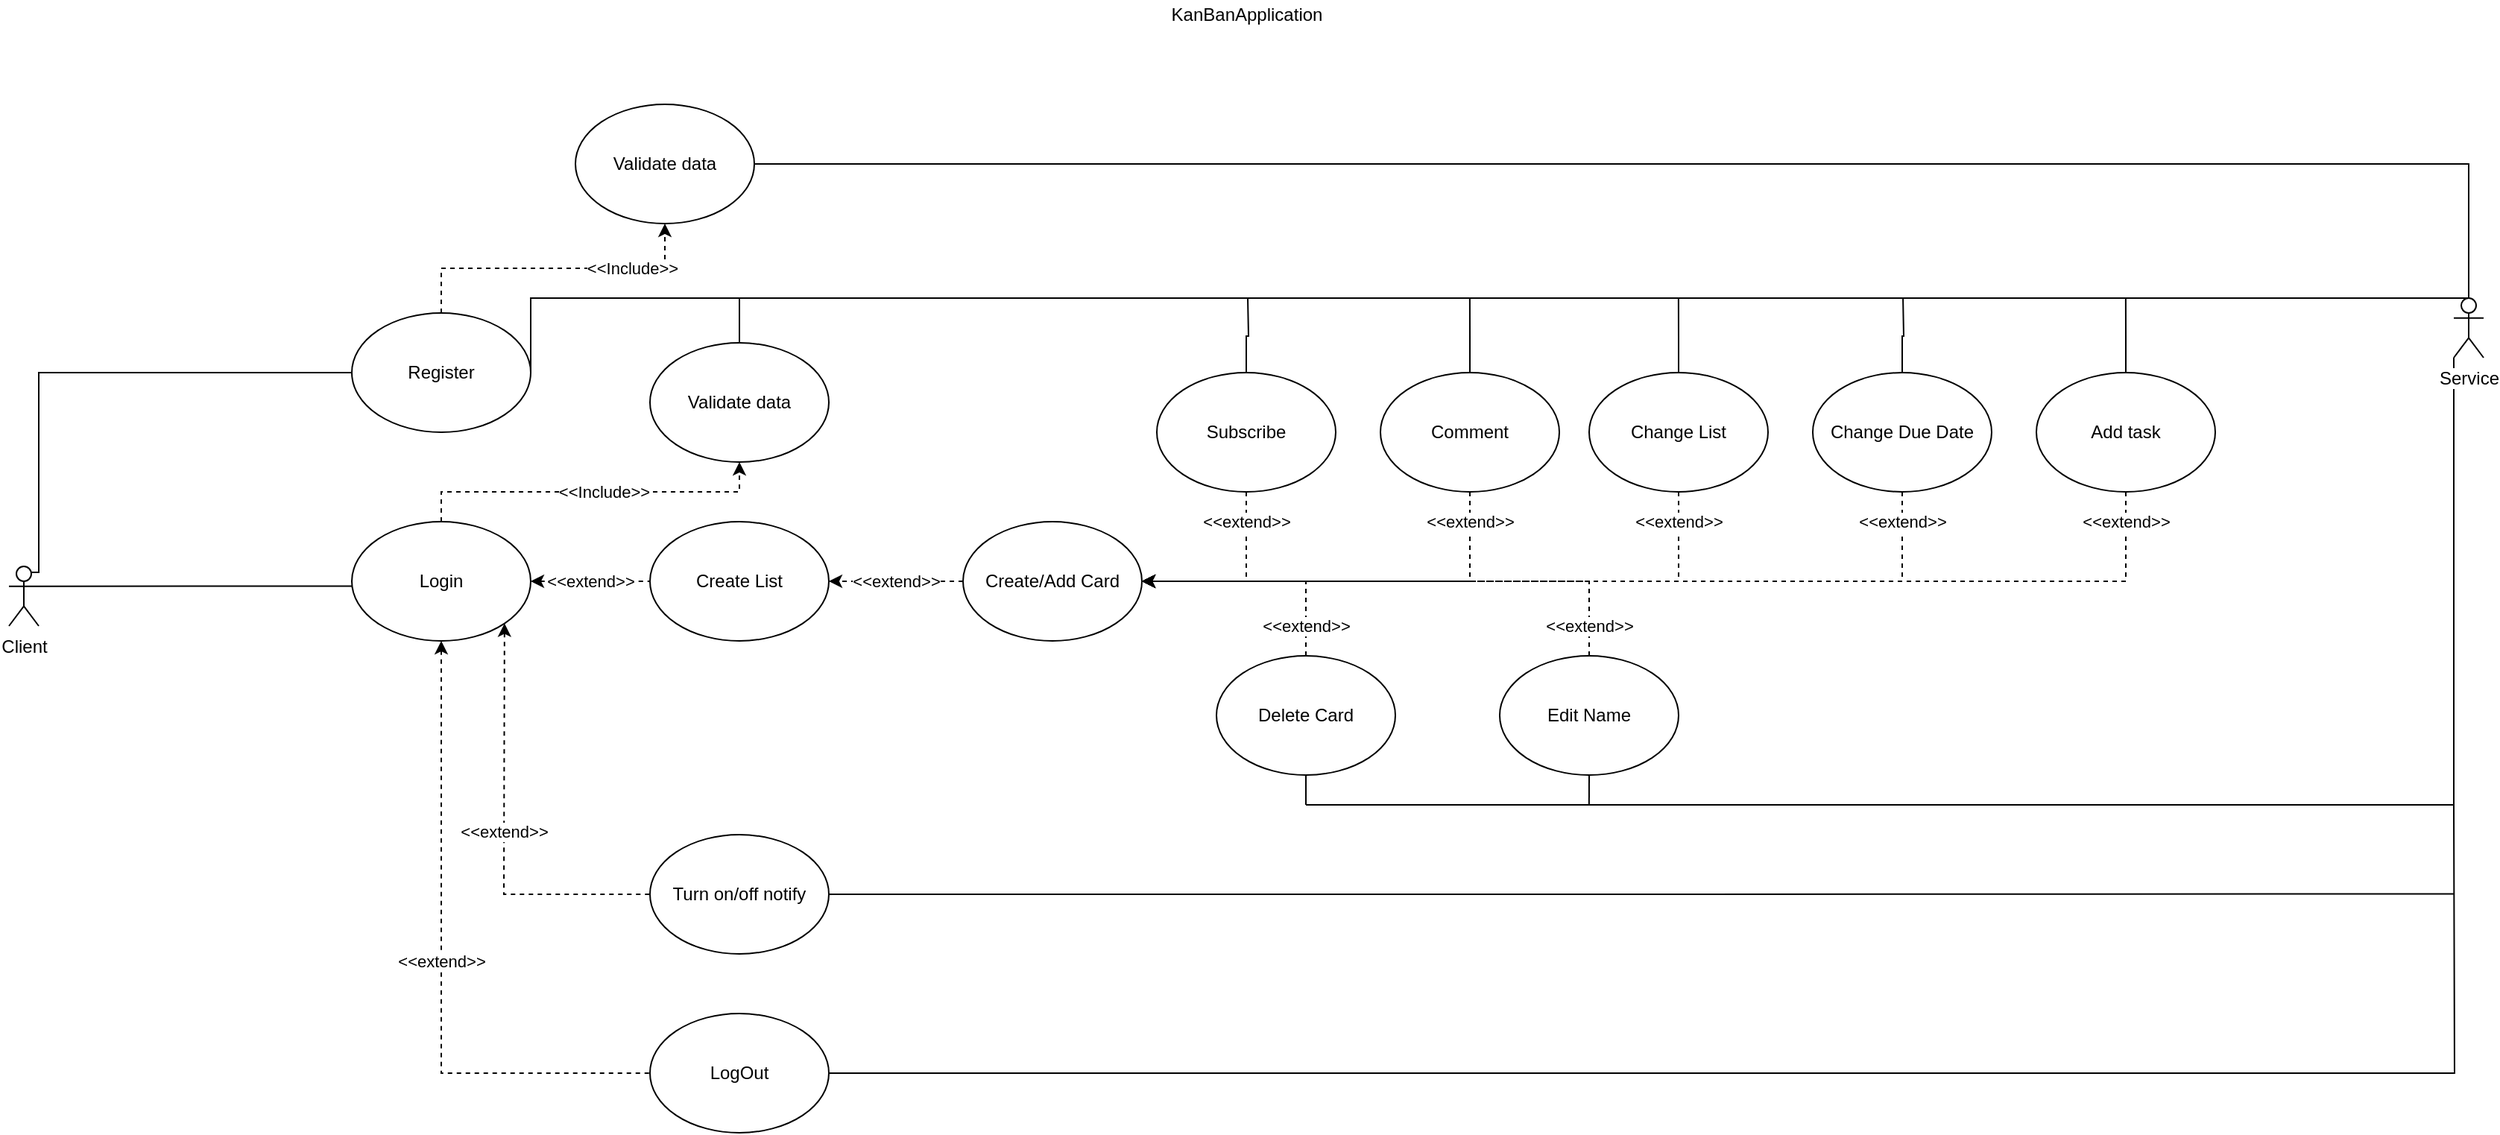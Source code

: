 <mxfile version="13.0.3" type="device"><diagram name="Page-1" id="e7e014a7-5840-1c2e-5031-d8a46d1fe8dd"><mxGraphModel dx="2031" dy="1845" grid="1" gridSize="10" guides="1" tooltips="1" connect="1" arrows="1" fold="1" page="1" pageScale="1" pageWidth="1169" pageHeight="826" background="#ffffff" math="0" shadow="0"><root><mxCell id="0"/><mxCell id="1" parent="0"/><mxCell id="oErtwRGQxo-WZ7SmHKuh-73" style="edgeStyle=orthogonalEdgeStyle;rounded=0;orthogonalLoop=1;jettySize=auto;html=1;exitX=1;exitY=0.333;exitDx=0;exitDy=0;exitPerimeter=0;entryX=0;entryY=0.54;entryDx=0;entryDy=0;entryPerimeter=0;endArrow=none;endFill=0;" parent="1" source="oErtwRGQxo-WZ7SmHKuh-41" target="oErtwRGQxo-WZ7SmHKuh-42" edge="1"><mxGeometry relative="1" as="geometry"/></mxCell><mxCell id="oErtwRGQxo-WZ7SmHKuh-74" value="&amp;lt;&amp;lt;extend&amp;gt;&amp;gt;" style="edgeStyle=orthogonalEdgeStyle;rounded=0;orthogonalLoop=1;jettySize=auto;html=1;exitX=1;exitY=1;exitDx=0;exitDy=0;entryX=0;entryY=0.5;entryDx=0;entryDy=0;dashed=1;startArrow=classic;startFill=1;endArrow=none;endFill=0;" parent="1" source="oErtwRGQxo-WZ7SmHKuh-42" target="oErtwRGQxo-WZ7SmHKuh-45" edge="1"><mxGeometry relative="1" as="geometry"><mxPoint x="250" y="-30" as="sourcePoint"/><Array as="points"><mxPoint x="392" y="-30"/><mxPoint x="392" y="140"/></Array></mxGeometry></mxCell><mxCell id="3Q-egdTTBPhz2BjaL3Pz-9" style="edgeStyle=orthogonalEdgeStyle;rounded=0;orthogonalLoop=1;jettySize=auto;html=1;exitX=0.75;exitY=0.1;exitDx=0;exitDy=0;exitPerimeter=0;entryX=0;entryY=0.5;entryDx=0;entryDy=0;endArrow=none;endFill=0;" edge="1" parent="1" source="oErtwRGQxo-WZ7SmHKuh-41" target="3Q-egdTTBPhz2BjaL3Pz-7"><mxGeometry relative="1" as="geometry"><Array as="points"><mxPoint x="80" y="-76"/><mxPoint x="80" y="-210"/></Array></mxGeometry></mxCell><mxCell id="oErtwRGQxo-WZ7SmHKuh-41" value="Client&lt;br&gt;" style="shape=umlActor;verticalLabelPosition=bottom;labelBackgroundColor=#ffffff;verticalAlign=top;html=1;outlineConnect=0;" parent="1" vertex="1"><mxGeometry x="60" y="-80" width="20" height="40" as="geometry"/></mxCell><mxCell id="oErtwRGQxo-WZ7SmHKuh-71" value="&amp;lt;&amp;lt;extend&amp;gt;&amp;gt;" style="edgeStyle=orthogonalEdgeStyle;rounded=0;orthogonalLoop=1;jettySize=auto;html=1;exitX=1;exitY=0.5;exitDx=0;exitDy=0;entryX=0;entryY=0.5;entryDx=0;entryDy=0;dashed=1;endArrow=none;endFill=0;startArrow=classic;startFill=1;" parent="1" source="oErtwRGQxo-WZ7SmHKuh-42" target="oErtwRGQxo-WZ7SmHKuh-43" edge="1"><mxGeometry relative="1" as="geometry"><Array as="points"><mxPoint x="450" y="-70"/><mxPoint x="450" y="-70"/></Array></mxGeometry></mxCell><mxCell id="oErtwRGQxo-WZ7SmHKuh-42" value="Login" style="ellipse;whiteSpace=wrap;html=1;" parent="1" vertex="1"><mxGeometry x="290" y="-110" width="120" height="80" as="geometry"/></mxCell><mxCell id="oErtwRGQxo-WZ7SmHKuh-60" value="&amp;lt;&amp;lt;extend&amp;gt;&amp;gt;" style="edgeStyle=orthogonalEdgeStyle;rounded=0;orthogonalLoop=1;jettySize=auto;html=1;dashed=1;" parent="1" source="oErtwRGQxo-WZ7SmHKuh-44" target="oErtwRGQxo-WZ7SmHKuh-43" edge="1"><mxGeometry relative="1" as="geometry"/></mxCell><mxCell id="oErtwRGQxo-WZ7SmHKuh-43" value="Create List" style="ellipse;whiteSpace=wrap;html=1;" parent="1" vertex="1"><mxGeometry x="490" y="-110" width="120" height="80" as="geometry"/></mxCell><mxCell id="oErtwRGQxo-WZ7SmHKuh-51" value="&amp;lt;&amp;lt;extend&amp;gt;&amp;gt;" style="edgeStyle=orthogonalEdgeStyle;rounded=0;orthogonalLoop=1;jettySize=auto;html=1;dashed=1;entryX=1;entryY=0.5;entryDx=0;entryDy=0;" parent="1" source="oErtwRGQxo-WZ7SmHKuh-50" target="oErtwRGQxo-WZ7SmHKuh-44" edge="1"><mxGeometry x="-0.857" relative="1" as="geometry"><Array as="points"><mxPoint x="1040" y="-70"/></Array><mxPoint as="offset"/></mxGeometry></mxCell><mxCell id="oErtwRGQxo-WZ7SmHKuh-53" value="&amp;lt;&amp;lt;extend&amp;gt;&amp;gt;" style="edgeStyle=orthogonalEdgeStyle;rounded=0;orthogonalLoop=1;jettySize=auto;html=1;dashed=1;" parent="1" source="oErtwRGQxo-WZ7SmHKuh-52" target="oErtwRGQxo-WZ7SmHKuh-44" edge="1"><mxGeometry x="-0.905" relative="1" as="geometry"><Array as="points"><mxPoint x="1180" y="-70"/></Array><mxPoint as="offset"/></mxGeometry></mxCell><mxCell id="oErtwRGQxo-WZ7SmHKuh-55" value="&amp;lt;&amp;lt;extend&amp;gt;&amp;gt;" style="edgeStyle=orthogonalEdgeStyle;rounded=0;orthogonalLoop=1;jettySize=auto;html=1;dashed=1;" parent="1" source="oErtwRGQxo-WZ7SmHKuh-54" target="oErtwRGQxo-WZ7SmHKuh-44" edge="1"><mxGeometry x="-0.93" relative="1" as="geometry"><Array as="points"><mxPoint x="1330" y="-70"/></Array><mxPoint as="offset"/></mxGeometry></mxCell><mxCell id="oErtwRGQxo-WZ7SmHKuh-57" value="&amp;lt;&amp;lt;extend&amp;gt;&amp;gt;" style="edgeStyle=orthogonalEdgeStyle;rounded=0;orthogonalLoop=1;jettySize=auto;html=1;dashed=1;" parent="1" source="oErtwRGQxo-WZ7SmHKuh-56" target="oErtwRGQxo-WZ7SmHKuh-44" edge="1"><mxGeometry x="-0.944" relative="1" as="geometry"><Array as="points"><mxPoint x="1480" y="-70"/></Array><mxPoint as="offset"/></mxGeometry></mxCell><mxCell id="oErtwRGQxo-WZ7SmHKuh-64" value="&amp;lt;&amp;lt;extend&amp;gt;&amp;gt;" style="edgeStyle=orthogonalEdgeStyle;rounded=0;orthogonalLoop=1;jettySize=auto;html=1;dashed=1;" parent="1" source="oErtwRGQxo-WZ7SmHKuh-63" target="oErtwRGQxo-WZ7SmHKuh-44" edge="1"><mxGeometry x="-0.75" relative="1" as="geometry"><Array as="points"><mxPoint x="930" y="-70"/></Array><mxPoint as="offset"/></mxGeometry></mxCell><mxCell id="oErtwRGQxo-WZ7SmHKuh-66" value="&amp;lt;&amp;lt;extend&amp;gt;&amp;gt;" style="edgeStyle=orthogonalEdgeStyle;rounded=0;orthogonalLoop=1;jettySize=auto;html=1;dashed=1;" parent="1" edge="1" target="oErtwRGQxo-WZ7SmHKuh-44"><mxGeometry x="-0.886" relative="1" as="geometry"><Array as="points"><mxPoint x="1120" y="-70"/></Array><mxPoint x="1120" y="-20" as="sourcePoint"/><mxPoint as="offset"/></mxGeometry></mxCell><mxCell id="oErtwRGQxo-WZ7SmHKuh-44" value="Create/Add Card" style="ellipse;whiteSpace=wrap;html=1;" parent="1" vertex="1"><mxGeometry x="700" y="-110" width="120" height="80" as="geometry"/></mxCell><mxCell id="3Q-egdTTBPhz2BjaL3Pz-34" style="edgeStyle=orthogonalEdgeStyle;rounded=0;orthogonalLoop=1;jettySize=auto;html=1;exitX=0.5;exitY=1;exitDx=0;exitDy=0;startArrow=none;startFill=0;endArrow=none;endFill=0;" edge="1" parent="1" source="oErtwRGQxo-WZ7SmHKuh-65"><mxGeometry relative="1" as="geometry"><mxPoint x="1119.941" y="80" as="targetPoint"/></mxGeometry></mxCell><mxCell id="oErtwRGQxo-WZ7SmHKuh-65" value="Edit Name" style="ellipse;whiteSpace=wrap;html=1;" parent="1" vertex="1"><mxGeometry x="1060" y="-20" width="120" height="80" as="geometry"/></mxCell><mxCell id="3Q-egdTTBPhz2BjaL3Pz-33" style="edgeStyle=orthogonalEdgeStyle;rounded=0;orthogonalLoop=1;jettySize=auto;html=1;startArrow=none;startFill=0;endArrow=none;endFill=0;" edge="1" parent="1" source="oErtwRGQxo-WZ7SmHKuh-63"><mxGeometry relative="1" as="geometry"><mxPoint x="930.0" y="80" as="targetPoint"/></mxGeometry></mxCell><mxCell id="oErtwRGQxo-WZ7SmHKuh-63" value="Delete Card" style="ellipse;whiteSpace=wrap;html=1;" parent="1" vertex="1"><mxGeometry x="870" y="-20" width="120" height="80" as="geometry"/></mxCell><mxCell id="3Q-egdTTBPhz2BjaL3Pz-27" style="edgeStyle=orthogonalEdgeStyle;rounded=0;orthogonalLoop=1;jettySize=auto;html=1;exitX=0.5;exitY=0;exitDx=0;exitDy=0;startArrow=none;startFill=0;endArrow=none;endFill=0;" edge="1" parent="1" source="oErtwRGQxo-WZ7SmHKuh-56"><mxGeometry relative="1" as="geometry"><mxPoint x="1479.941" y="-260" as="targetPoint"/></mxGeometry></mxCell><mxCell id="oErtwRGQxo-WZ7SmHKuh-56" value="Add task" style="ellipse;whiteSpace=wrap;html=1;" parent="1" vertex="1"><mxGeometry x="1420" y="-210" width="120" height="80" as="geometry"/></mxCell><mxCell id="3Q-egdTTBPhz2BjaL3Pz-28" style="edgeStyle=orthogonalEdgeStyle;rounded=0;orthogonalLoop=1;jettySize=auto;html=1;exitX=0.5;exitY=0;exitDx=0;exitDy=0;startArrow=none;startFill=0;endArrow=none;endFill=0;" edge="1" parent="1" source="oErtwRGQxo-WZ7SmHKuh-54"><mxGeometry relative="1" as="geometry"><mxPoint x="1330.529" y="-260" as="targetPoint"/></mxGeometry></mxCell><mxCell id="oErtwRGQxo-WZ7SmHKuh-54" value="Change Due Date" style="ellipse;whiteSpace=wrap;html=1;" parent="1" vertex="1"><mxGeometry x="1270" y="-210" width="120" height="80" as="geometry"/></mxCell><mxCell id="3Q-egdTTBPhz2BjaL3Pz-29" style="edgeStyle=orthogonalEdgeStyle;rounded=0;orthogonalLoop=1;jettySize=auto;html=1;exitX=0.5;exitY=0;exitDx=0;exitDy=0;startArrow=none;startFill=0;endArrow=none;endFill=0;" edge="1" parent="1" source="oErtwRGQxo-WZ7SmHKuh-52"><mxGeometry relative="1" as="geometry"><mxPoint x="1179.941" y="-260" as="targetPoint"/></mxGeometry></mxCell><mxCell id="oErtwRGQxo-WZ7SmHKuh-52" value="Change List" style="ellipse;whiteSpace=wrap;html=1;" parent="1" vertex="1"><mxGeometry x="1120" y="-210" width="120" height="80" as="geometry"/></mxCell><mxCell id="3Q-egdTTBPhz2BjaL3Pz-30" style="edgeStyle=orthogonalEdgeStyle;rounded=0;orthogonalLoop=1;jettySize=auto;html=1;exitX=0.5;exitY=0;exitDx=0;exitDy=0;startArrow=none;startFill=0;endArrow=none;endFill=0;" edge="1" parent="1" source="oErtwRGQxo-WZ7SmHKuh-50"><mxGeometry relative="1" as="geometry"><mxPoint x="1039.941" y="-260" as="targetPoint"/></mxGeometry></mxCell><mxCell id="oErtwRGQxo-WZ7SmHKuh-50" value="Comment" style="ellipse;whiteSpace=wrap;html=1;" parent="1" vertex="1"><mxGeometry x="980" y="-210" width="120" height="80" as="geometry"/></mxCell><mxCell id="3Q-egdTTBPhz2BjaL3Pz-31" style="edgeStyle=orthogonalEdgeStyle;rounded=0;orthogonalLoop=1;jettySize=auto;html=1;exitX=0.5;exitY=0;exitDx=0;exitDy=0;startArrow=none;startFill=0;endArrow=none;endFill=0;" edge="1" parent="1" source="oErtwRGQxo-WZ7SmHKuh-47"><mxGeometry relative="1" as="geometry"><mxPoint x="891" y="-260" as="targetPoint"/></mxGeometry></mxCell><mxCell id="oErtwRGQxo-WZ7SmHKuh-47" value="Subscribe" style="ellipse;whiteSpace=wrap;html=1;" parent="1" vertex="1"><mxGeometry x="830" y="-210" width="120" height="80" as="geometry"/></mxCell><mxCell id="3Q-egdTTBPhz2BjaL3Pz-36" style="edgeStyle=orthogonalEdgeStyle;rounded=0;orthogonalLoop=1;jettySize=auto;html=1;exitX=1;exitY=0.5;exitDx=0;exitDy=0;startArrow=none;startFill=0;endArrow=none;endFill=0;" edge="1" parent="1" source="oErtwRGQxo-WZ7SmHKuh-45"><mxGeometry relative="1" as="geometry"><mxPoint x="1700.0" y="139.706" as="targetPoint"/></mxGeometry></mxCell><mxCell id="oErtwRGQxo-WZ7SmHKuh-45" value="Turn on/off notify" style="ellipse;whiteSpace=wrap;html=1;" parent="1" vertex="1"><mxGeometry x="490" y="100" width="120" height="80" as="geometry"/></mxCell><mxCell id="3Q-egdTTBPhz2BjaL3Pz-35" style="edgeStyle=orthogonalEdgeStyle;rounded=0;orthogonalLoop=1;jettySize=auto;html=1;exitX=1;exitY=0.5;exitDx=0;exitDy=0;startArrow=none;startFill=0;endArrow=none;endFill=0;" edge="1" parent="1" source="oErtwRGQxo-WZ7SmHKuh-46"><mxGeometry relative="1" as="geometry"><mxPoint x="1700" y="80" as="targetPoint"/></mxGeometry></mxCell><mxCell id="oErtwRGQxo-WZ7SmHKuh-46" value="LogOut" style="ellipse;whiteSpace=wrap;html=1;" parent="1" vertex="1"><mxGeometry x="490" y="220" width="120" height="80" as="geometry"/></mxCell><mxCell id="oErtwRGQxo-WZ7SmHKuh-75" value="&amp;lt;&amp;lt;extend&amp;gt;&amp;gt;" style="edgeStyle=orthogonalEdgeStyle;rounded=0;orthogonalLoop=1;jettySize=auto;html=1;entryX=0;entryY=0.5;entryDx=0;entryDy=0;exitX=0.5;exitY=1;exitDx=0;exitDy=0;dashed=1;endArrow=none;endFill=0;startArrow=classic;startFill=1;" parent="1" source="oErtwRGQxo-WZ7SmHKuh-42" edge="1"><mxGeometry relative="1" as="geometry"><mxPoint x="240" y="-20" as="sourcePoint"/><mxPoint x="490" y="260" as="targetPoint"/><Array as="points"><mxPoint x="350" y="260"/></Array></mxGeometry></mxCell><mxCell id="oErtwRGQxo-WZ7SmHKuh-48" value="&amp;lt;&amp;lt;extend&amp;gt;&amp;gt;" style="edgeStyle=orthogonalEdgeStyle;rounded=0;orthogonalLoop=1;jettySize=auto;html=1;dashed=1;" parent="1" source="oErtwRGQxo-WZ7SmHKuh-47" target="oErtwRGQxo-WZ7SmHKuh-44" edge="1"><mxGeometry x="-0.692" relative="1" as="geometry"><Array as="points"><mxPoint x="890" y="-70"/></Array><mxPoint as="offset"/></mxGeometry></mxCell><mxCell id="3Q-egdTTBPhz2BjaL3Pz-4" value="KanBanApplication" style="text;html=1;align=center;verticalAlign=middle;resizable=0;points=[];autosize=1;" vertex="1" parent="1"><mxGeometry x="830" y="-460" width="120" height="20" as="geometry"/></mxCell><mxCell id="3Q-egdTTBPhz2BjaL3Pz-18" style="edgeStyle=orthogonalEdgeStyle;rounded=0;orthogonalLoop=1;jettySize=auto;html=1;exitX=0.5;exitY=0;exitDx=0;exitDy=0;exitPerimeter=0;entryX=1;entryY=0.5;entryDx=0;entryDy=0;startArrow=none;startFill=0;endArrow=none;endFill=0;" edge="1" parent="1" source="3Q-egdTTBPhz2BjaL3Pz-5" target="3Q-egdTTBPhz2BjaL3Pz-8"><mxGeometry relative="1" as="geometry"/></mxCell><mxCell id="3Q-egdTTBPhz2BjaL3Pz-32" style="edgeStyle=orthogonalEdgeStyle;rounded=0;orthogonalLoop=1;jettySize=auto;html=1;exitX=0;exitY=1;exitDx=0;exitDy=0;exitPerimeter=0;startArrow=none;startFill=0;endArrow=none;endFill=0;" edge="1" parent="1" source="3Q-egdTTBPhz2BjaL3Pz-5"><mxGeometry relative="1" as="geometry"><mxPoint x="930" y="80" as="targetPoint"/><Array as="points"><mxPoint x="1700" y="80"/></Array></mxGeometry></mxCell><mxCell id="3Q-egdTTBPhz2BjaL3Pz-5" value="Service" style="shape=umlActor;verticalLabelPosition=bottom;labelBackgroundColor=#ffffff;verticalAlign=top;html=1;outlineConnect=0;" vertex="1" parent="1"><mxGeometry x="1700" y="-260" width="20" height="40" as="geometry"/></mxCell><mxCell id="3Q-egdTTBPhz2BjaL3Pz-10" value="&amp;lt;&amp;lt;Include&amp;gt;&amp;gt;" style="edgeStyle=orthogonalEdgeStyle;rounded=0;orthogonalLoop=1;jettySize=auto;html=1;exitX=0.5;exitY=0;exitDx=0;exitDy=0;entryX=0.5;entryY=1;entryDx=0;entryDy=0;endArrow=classic;endFill=1;dashed=1;startArrow=none;startFill=0;" edge="1" parent="1" source="3Q-egdTTBPhz2BjaL3Pz-7" target="3Q-egdTTBPhz2BjaL3Pz-8"><mxGeometry x="0.5" relative="1" as="geometry"><mxPoint as="offset"/></mxGeometry></mxCell><mxCell id="3Q-egdTTBPhz2BjaL3Pz-17" value="" style="edgeStyle=orthogonalEdgeStyle;rounded=0;orthogonalLoop=1;jettySize=auto;html=1;entryX=0.5;entryY=0;entryDx=0;entryDy=0;entryPerimeter=0;startArrow=none;startFill=0;endArrow=none;endFill=0;exitX=1;exitY=0.5;exitDx=0;exitDy=0;" edge="1" parent="1" source="3Q-egdTTBPhz2BjaL3Pz-7" target="3Q-egdTTBPhz2BjaL3Pz-5"><mxGeometry relative="1" as="geometry"><mxPoint x="350" y="-350" as="sourcePoint"/><Array as="points"><mxPoint x="410" y="-260"/><mxPoint x="1670" y="-260"/></Array></mxGeometry></mxCell><mxCell id="3Q-egdTTBPhz2BjaL3Pz-7" value="Register" style="ellipse;whiteSpace=wrap;html=1;" vertex="1" parent="1"><mxGeometry x="290" y="-250" width="120" height="80" as="geometry"/></mxCell><mxCell id="3Q-egdTTBPhz2BjaL3Pz-8" value="Validate data" style="ellipse;whiteSpace=wrap;html=1;" vertex="1" parent="1"><mxGeometry x="440" y="-390" width="120" height="80" as="geometry"/></mxCell><mxCell id="3Q-egdTTBPhz2BjaL3Pz-14" value="&amp;lt;&amp;lt;Include&amp;gt;&amp;gt;" style="edgeStyle=orthogonalEdgeStyle;rounded=0;orthogonalLoop=1;jettySize=auto;html=1;exitX=0.5;exitY=0;exitDx=0;exitDy=0;entryX=0.5;entryY=1;entryDx=0;entryDy=0;endArrow=classic;endFill=1;dashed=1;startArrow=none;startFill=0;" edge="1" parent="1" target="3Q-egdTTBPhz2BjaL3Pz-15" source="oErtwRGQxo-WZ7SmHKuh-42"><mxGeometry x="0.076" relative="1" as="geometry"><mxPoint x="360" y="-100.03" as="sourcePoint"/><mxPoint as="offset"/></mxGeometry></mxCell><mxCell id="3Q-egdTTBPhz2BjaL3Pz-22" value="" style="edgeStyle=orthogonalEdgeStyle;rounded=0;orthogonalLoop=1;jettySize=auto;html=1;startArrow=none;startFill=0;endArrow=none;endFill=0;" edge="1" parent="1" source="3Q-egdTTBPhz2BjaL3Pz-15"><mxGeometry relative="1" as="geometry"><mxPoint x="550" y="-260" as="targetPoint"/></mxGeometry></mxCell><mxCell id="3Q-egdTTBPhz2BjaL3Pz-15" value="Validate data" style="ellipse;whiteSpace=wrap;html=1;" vertex="1" parent="1"><mxGeometry x="490" y="-230" width="120" height="80" as="geometry"/></mxCell></root></mxGraphModel></diagram></mxfile>
